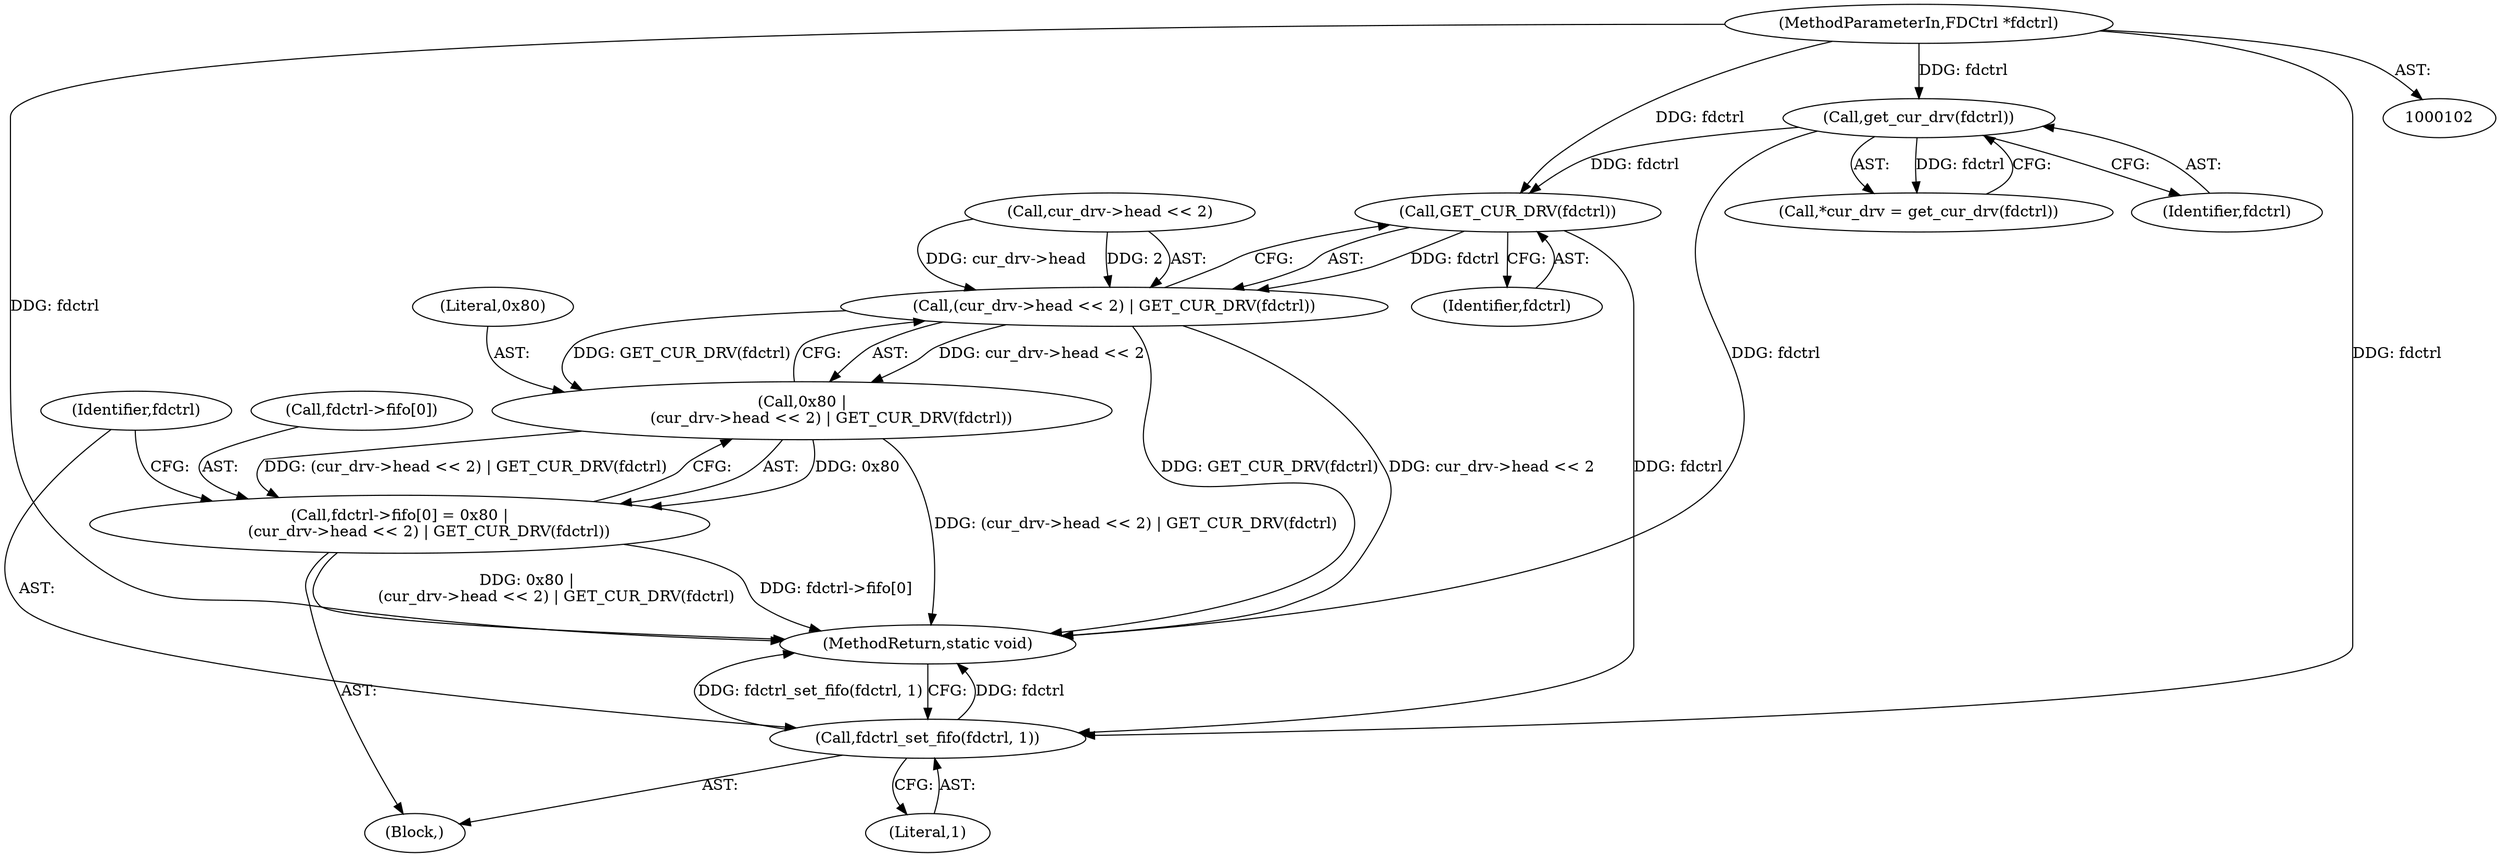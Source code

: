 digraph "0_qemu_e907746266721f305d67bc0718795fedee2e824c@pointer" {
"1000187" [label="(Call,GET_CUR_DRV(fdctrl))"];
"1000109" [label="(Call,get_cur_drv(fdctrl))"];
"1000103" [label="(MethodParameterIn,FDCtrl *fdctrl)"];
"1000181" [label="(Call,(cur_drv->head << 2) | GET_CUR_DRV(fdctrl))"];
"1000179" [label="(Call,0x80 |\n            (cur_drv->head << 2) | GET_CUR_DRV(fdctrl))"];
"1000173" [label="(Call,fdctrl->fifo[0] = 0x80 |\n            (cur_drv->head << 2) | GET_CUR_DRV(fdctrl))"];
"1000189" [label="(Call,fdctrl_set_fifo(fdctrl, 1))"];
"1000173" [label="(Call,fdctrl->fifo[0] = 0x80 |\n            (cur_drv->head << 2) | GET_CUR_DRV(fdctrl))"];
"1000190" [label="(Identifier,fdctrl)"];
"1000109" [label="(Call,get_cur_drv(fdctrl))"];
"1000189" [label="(Call,fdctrl_set_fifo(fdctrl, 1))"];
"1000191" [label="(Literal,1)"];
"1000172" [label="(Block,)"];
"1000192" [label="(MethodReturn,static void)"];
"1000110" [label="(Identifier,fdctrl)"];
"1000174" [label="(Call,fdctrl->fifo[0])"];
"1000107" [label="(Call,*cur_drv = get_cur_drv(fdctrl))"];
"1000181" [label="(Call,(cur_drv->head << 2) | GET_CUR_DRV(fdctrl))"];
"1000182" [label="(Call,cur_drv->head << 2)"];
"1000179" [label="(Call,0x80 |\n            (cur_drv->head << 2) | GET_CUR_DRV(fdctrl))"];
"1000103" [label="(MethodParameterIn,FDCtrl *fdctrl)"];
"1000180" [label="(Literal,0x80)"];
"1000187" [label="(Call,GET_CUR_DRV(fdctrl))"];
"1000188" [label="(Identifier,fdctrl)"];
"1000187" -> "1000181"  [label="AST: "];
"1000187" -> "1000188"  [label="CFG: "];
"1000188" -> "1000187"  [label="AST: "];
"1000181" -> "1000187"  [label="CFG: "];
"1000187" -> "1000181"  [label="DDG: fdctrl"];
"1000109" -> "1000187"  [label="DDG: fdctrl"];
"1000103" -> "1000187"  [label="DDG: fdctrl"];
"1000187" -> "1000189"  [label="DDG: fdctrl"];
"1000109" -> "1000107"  [label="AST: "];
"1000109" -> "1000110"  [label="CFG: "];
"1000110" -> "1000109"  [label="AST: "];
"1000107" -> "1000109"  [label="CFG: "];
"1000109" -> "1000192"  [label="DDG: fdctrl"];
"1000109" -> "1000107"  [label="DDG: fdctrl"];
"1000103" -> "1000109"  [label="DDG: fdctrl"];
"1000103" -> "1000102"  [label="AST: "];
"1000103" -> "1000192"  [label="DDG: fdctrl"];
"1000103" -> "1000189"  [label="DDG: fdctrl"];
"1000181" -> "1000179"  [label="AST: "];
"1000182" -> "1000181"  [label="AST: "];
"1000179" -> "1000181"  [label="CFG: "];
"1000181" -> "1000192"  [label="DDG: GET_CUR_DRV(fdctrl)"];
"1000181" -> "1000192"  [label="DDG: cur_drv->head << 2"];
"1000181" -> "1000179"  [label="DDG: cur_drv->head << 2"];
"1000181" -> "1000179"  [label="DDG: GET_CUR_DRV(fdctrl)"];
"1000182" -> "1000181"  [label="DDG: cur_drv->head"];
"1000182" -> "1000181"  [label="DDG: 2"];
"1000179" -> "1000173"  [label="AST: "];
"1000180" -> "1000179"  [label="AST: "];
"1000173" -> "1000179"  [label="CFG: "];
"1000179" -> "1000192"  [label="DDG: (cur_drv->head << 2) | GET_CUR_DRV(fdctrl)"];
"1000179" -> "1000173"  [label="DDG: 0x80"];
"1000179" -> "1000173"  [label="DDG: (cur_drv->head << 2) | GET_CUR_DRV(fdctrl)"];
"1000173" -> "1000172"  [label="AST: "];
"1000174" -> "1000173"  [label="AST: "];
"1000190" -> "1000173"  [label="CFG: "];
"1000173" -> "1000192"  [label="DDG: 0x80 |\n            (cur_drv->head << 2) | GET_CUR_DRV(fdctrl)"];
"1000173" -> "1000192"  [label="DDG: fdctrl->fifo[0]"];
"1000189" -> "1000172"  [label="AST: "];
"1000189" -> "1000191"  [label="CFG: "];
"1000190" -> "1000189"  [label="AST: "];
"1000191" -> "1000189"  [label="AST: "];
"1000192" -> "1000189"  [label="CFG: "];
"1000189" -> "1000192"  [label="DDG: fdctrl"];
"1000189" -> "1000192"  [label="DDG: fdctrl_set_fifo(fdctrl, 1)"];
}
